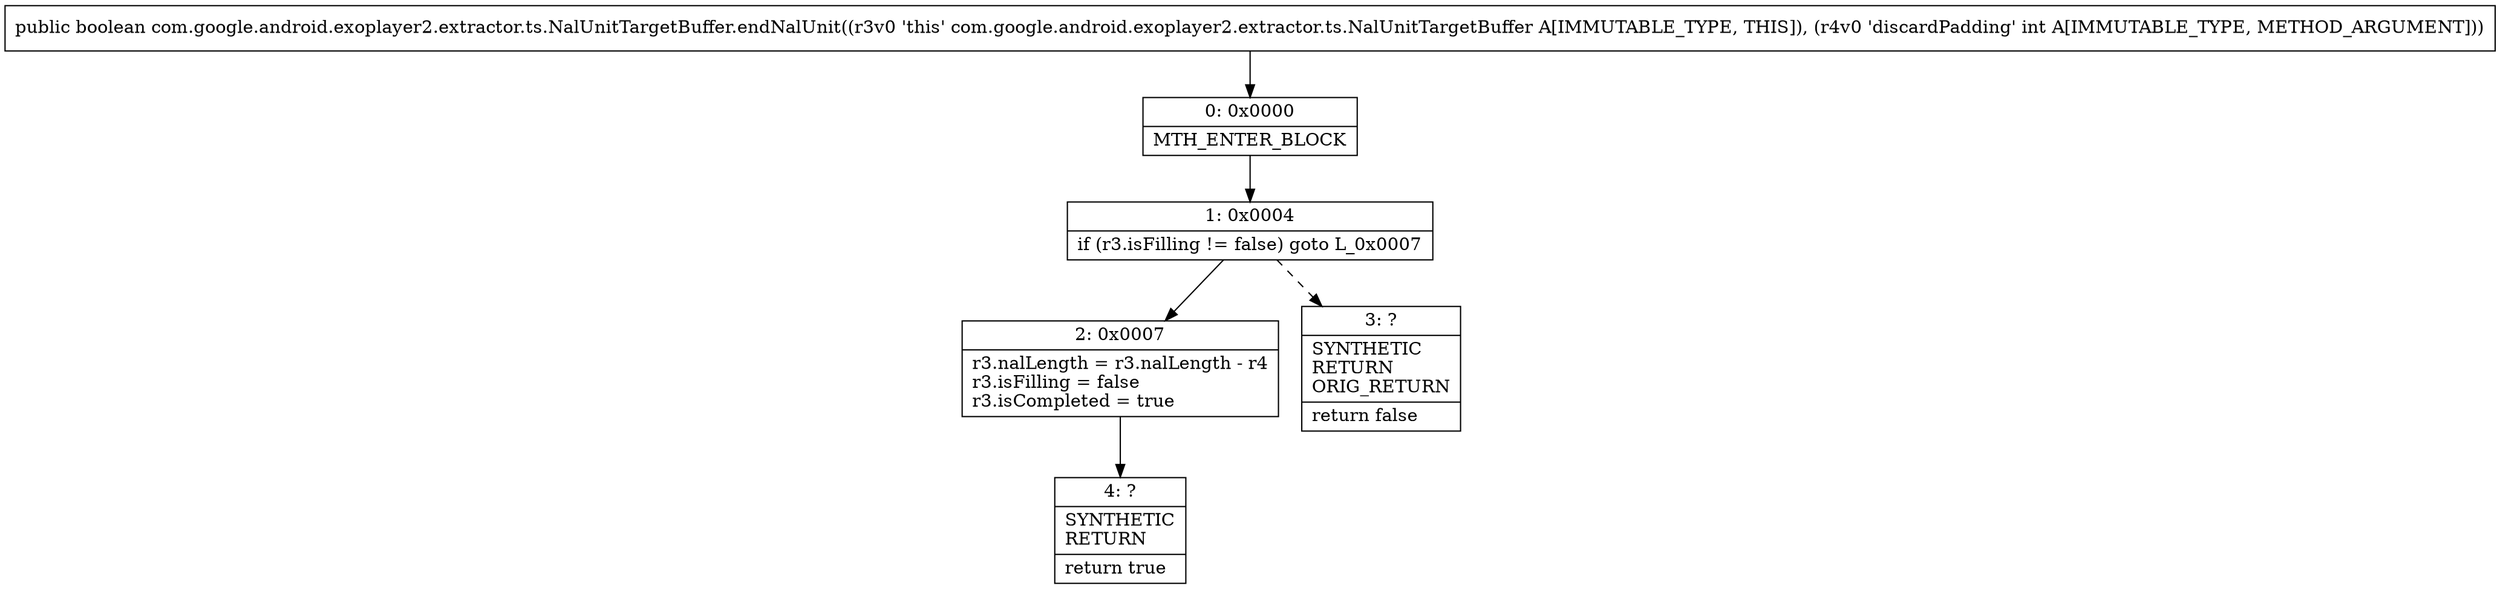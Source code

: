 digraph "CFG forcom.google.android.exoplayer2.extractor.ts.NalUnitTargetBuffer.endNalUnit(I)Z" {
Node_0 [shape=record,label="{0\:\ 0x0000|MTH_ENTER_BLOCK\l}"];
Node_1 [shape=record,label="{1\:\ 0x0004|if (r3.isFilling != false) goto L_0x0007\l}"];
Node_2 [shape=record,label="{2\:\ 0x0007|r3.nalLength = r3.nalLength \- r4\lr3.isFilling = false\lr3.isCompleted = true\l}"];
Node_3 [shape=record,label="{3\:\ ?|SYNTHETIC\lRETURN\lORIG_RETURN\l|return false\l}"];
Node_4 [shape=record,label="{4\:\ ?|SYNTHETIC\lRETURN\l|return true\l}"];
MethodNode[shape=record,label="{public boolean com.google.android.exoplayer2.extractor.ts.NalUnitTargetBuffer.endNalUnit((r3v0 'this' com.google.android.exoplayer2.extractor.ts.NalUnitTargetBuffer A[IMMUTABLE_TYPE, THIS]), (r4v0 'discardPadding' int A[IMMUTABLE_TYPE, METHOD_ARGUMENT])) }"];
MethodNode -> Node_0;
Node_0 -> Node_1;
Node_1 -> Node_2;
Node_1 -> Node_3[style=dashed];
Node_2 -> Node_4;
}

